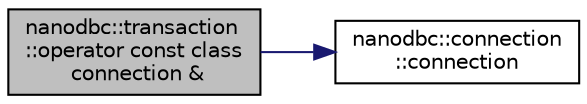 digraph "nanodbc::transaction::operator const class connection &amp;"
{
 // LATEX_PDF_SIZE
  edge [fontname="Helvetica",fontsize="10",labelfontname="Helvetica",labelfontsize="10"];
  node [fontname="Helvetica",fontsize="10",shape=record];
  rankdir="LR";
  Node19 [label="nanodbc::transaction\l::operator const class\l connection &",height=0.2,width=0.4,color="black", fillcolor="grey75", style="filled", fontcolor="black",tooltip="Returns the connection object."];
  Node19 -> Node20 [color="midnightblue",fontsize="10",style="solid",fontname="Helvetica"];
  Node20 [label="nanodbc::connection\l::connection",height=0.2,width=0.4,color="black", fillcolor="white", style="filled",URL="$classnanodbc_1_1connection.html#aab3f1b405cc87c780b3ec5e95665284d",tooltip="Create new connection object, initially not connected."];
}
